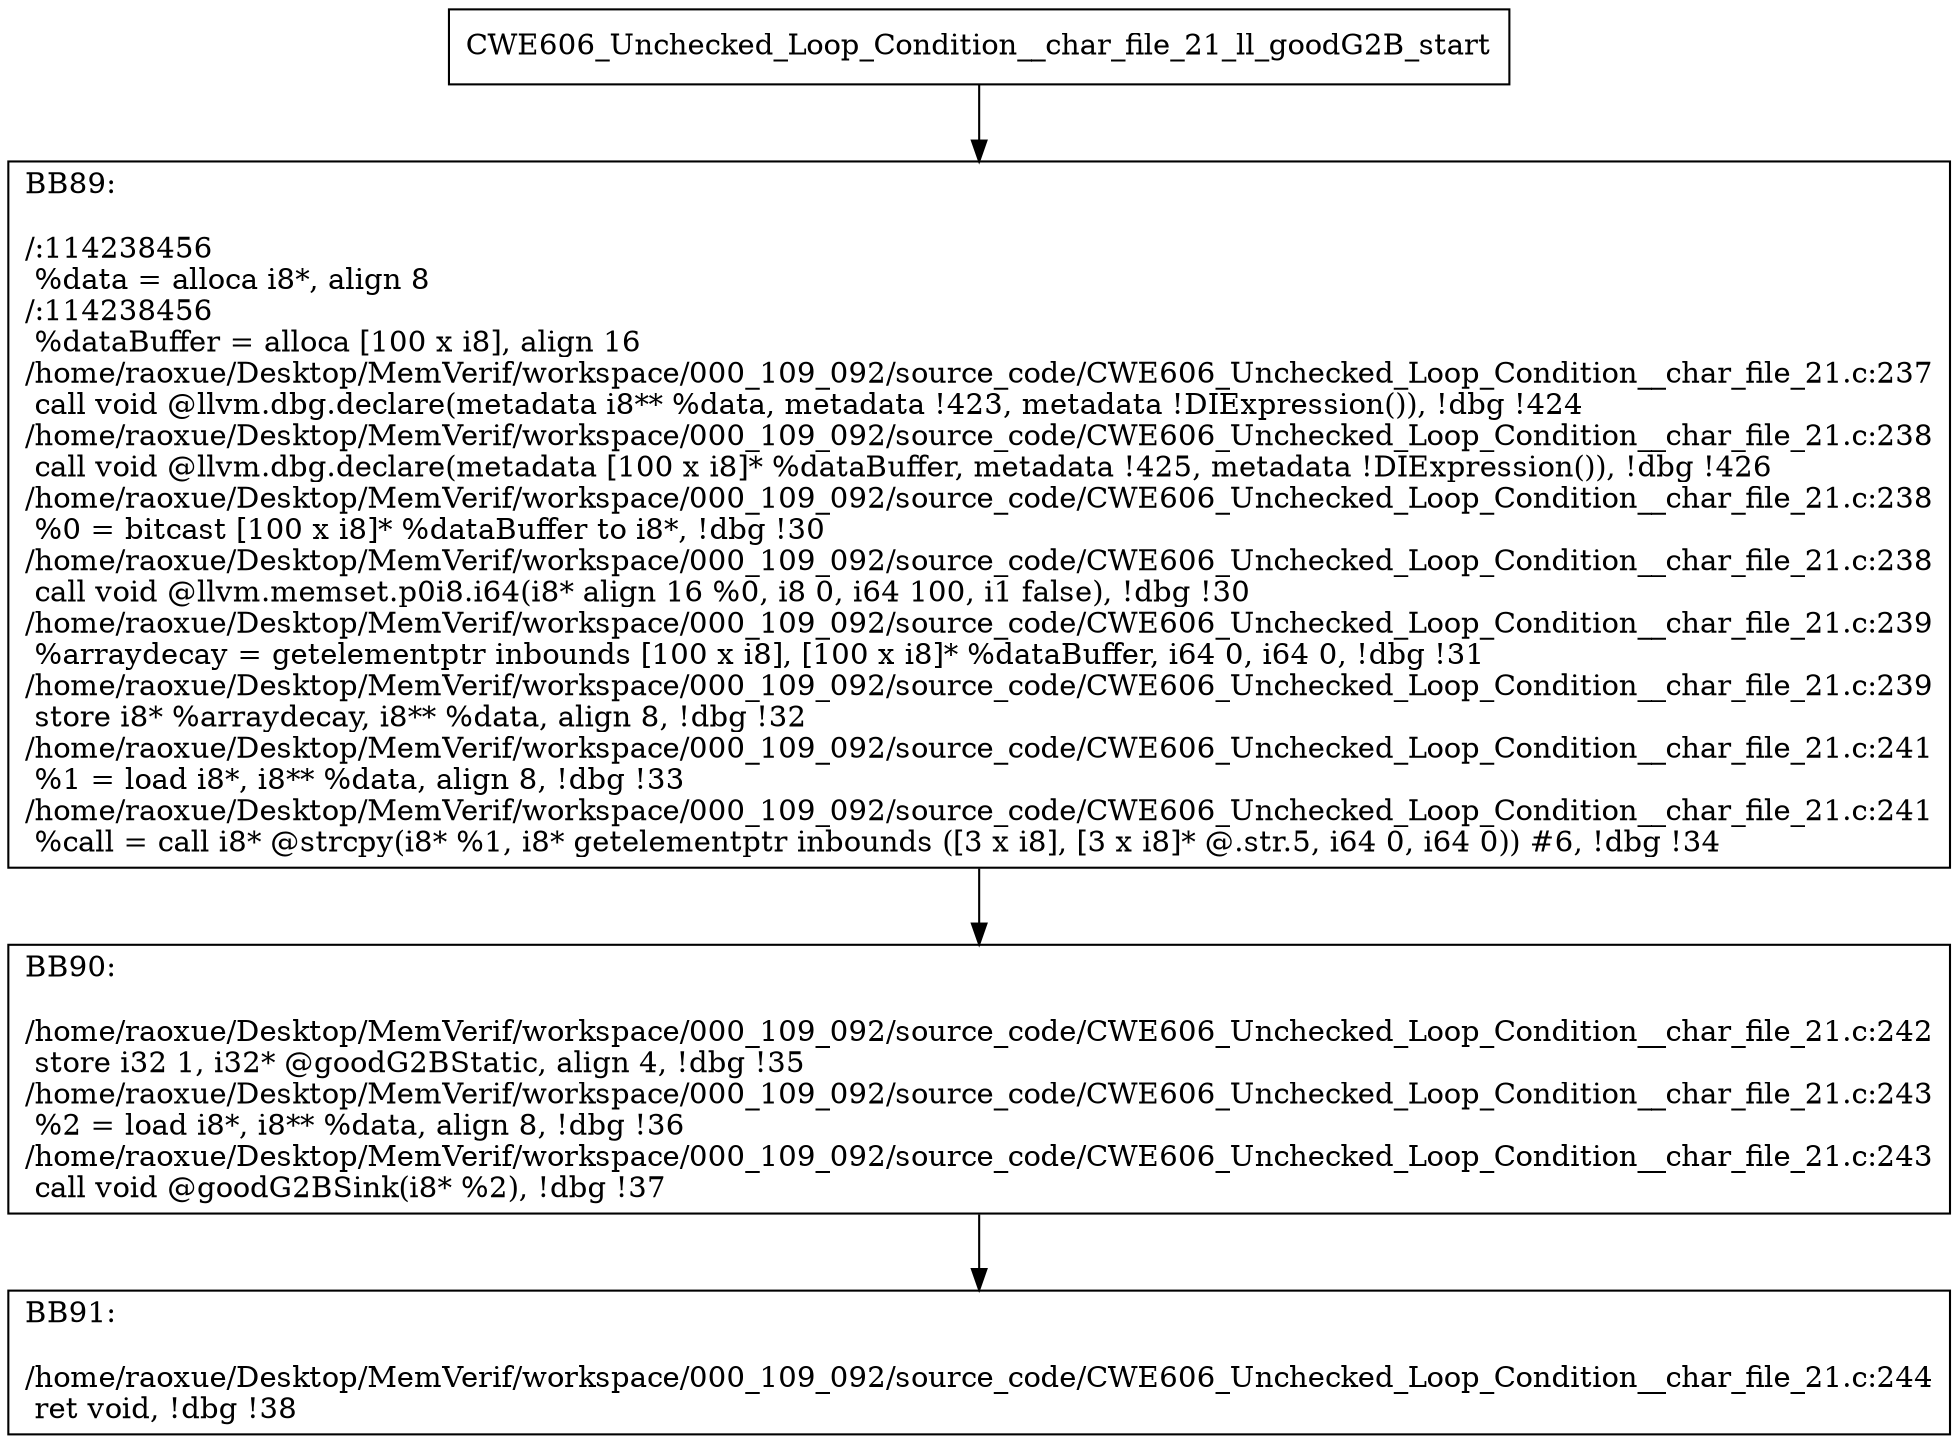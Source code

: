 digraph "CFG for'CWE606_Unchecked_Loop_Condition__char_file_21_ll_goodG2B' function" {
	BBCWE606_Unchecked_Loop_Condition__char_file_21_ll_goodG2B_start[shape=record,label="{CWE606_Unchecked_Loop_Condition__char_file_21_ll_goodG2B_start}"];
	BBCWE606_Unchecked_Loop_Condition__char_file_21_ll_goodG2B_start-> CWE606_Unchecked_Loop_Condition__char_file_21_ll_goodG2BBB89;
	CWE606_Unchecked_Loop_Condition__char_file_21_ll_goodG2BBB89 [shape=record, label="{BB89:\l\l/:114238456\l
  %data = alloca i8*, align 8\l
/:114238456\l
  %dataBuffer = alloca [100 x i8], align 16\l
/home/raoxue/Desktop/MemVerif/workspace/000_109_092/source_code/CWE606_Unchecked_Loop_Condition__char_file_21.c:237\l
  call void @llvm.dbg.declare(metadata i8** %data, metadata !423, metadata !DIExpression()), !dbg !424\l
/home/raoxue/Desktop/MemVerif/workspace/000_109_092/source_code/CWE606_Unchecked_Loop_Condition__char_file_21.c:238\l
  call void @llvm.dbg.declare(metadata [100 x i8]* %dataBuffer, metadata !425, metadata !DIExpression()), !dbg !426\l
/home/raoxue/Desktop/MemVerif/workspace/000_109_092/source_code/CWE606_Unchecked_Loop_Condition__char_file_21.c:238\l
  %0 = bitcast [100 x i8]* %dataBuffer to i8*, !dbg !30\l
/home/raoxue/Desktop/MemVerif/workspace/000_109_092/source_code/CWE606_Unchecked_Loop_Condition__char_file_21.c:238\l
  call void @llvm.memset.p0i8.i64(i8* align 16 %0, i8 0, i64 100, i1 false), !dbg !30\l
/home/raoxue/Desktop/MemVerif/workspace/000_109_092/source_code/CWE606_Unchecked_Loop_Condition__char_file_21.c:239\l
  %arraydecay = getelementptr inbounds [100 x i8], [100 x i8]* %dataBuffer, i64 0, i64 0, !dbg !31\l
/home/raoxue/Desktop/MemVerif/workspace/000_109_092/source_code/CWE606_Unchecked_Loop_Condition__char_file_21.c:239\l
  store i8* %arraydecay, i8** %data, align 8, !dbg !32\l
/home/raoxue/Desktop/MemVerif/workspace/000_109_092/source_code/CWE606_Unchecked_Loop_Condition__char_file_21.c:241\l
  %1 = load i8*, i8** %data, align 8, !dbg !33\l
/home/raoxue/Desktop/MemVerif/workspace/000_109_092/source_code/CWE606_Unchecked_Loop_Condition__char_file_21.c:241\l
  %call = call i8* @strcpy(i8* %1, i8* getelementptr inbounds ([3 x i8], [3 x i8]* @.str.5, i64 0, i64 0)) #6, !dbg !34\l
}"];
	CWE606_Unchecked_Loop_Condition__char_file_21_ll_goodG2BBB89-> CWE606_Unchecked_Loop_Condition__char_file_21_ll_goodG2BBB90;
	CWE606_Unchecked_Loop_Condition__char_file_21_ll_goodG2BBB90 [shape=record, label="{BB90:\l\l/home/raoxue/Desktop/MemVerif/workspace/000_109_092/source_code/CWE606_Unchecked_Loop_Condition__char_file_21.c:242\l
  store i32 1, i32* @goodG2BStatic, align 4, !dbg !35\l
/home/raoxue/Desktop/MemVerif/workspace/000_109_092/source_code/CWE606_Unchecked_Loop_Condition__char_file_21.c:243\l
  %2 = load i8*, i8** %data, align 8, !dbg !36\l
/home/raoxue/Desktop/MemVerif/workspace/000_109_092/source_code/CWE606_Unchecked_Loop_Condition__char_file_21.c:243\l
  call void @goodG2BSink(i8* %2), !dbg !37\l
}"];
	CWE606_Unchecked_Loop_Condition__char_file_21_ll_goodG2BBB90-> CWE606_Unchecked_Loop_Condition__char_file_21_ll_goodG2BBB91;
	CWE606_Unchecked_Loop_Condition__char_file_21_ll_goodG2BBB91 [shape=record, label="{BB91:\l\l/home/raoxue/Desktop/MemVerif/workspace/000_109_092/source_code/CWE606_Unchecked_Loop_Condition__char_file_21.c:244\l
  ret void, !dbg !38\l
}"];
}
